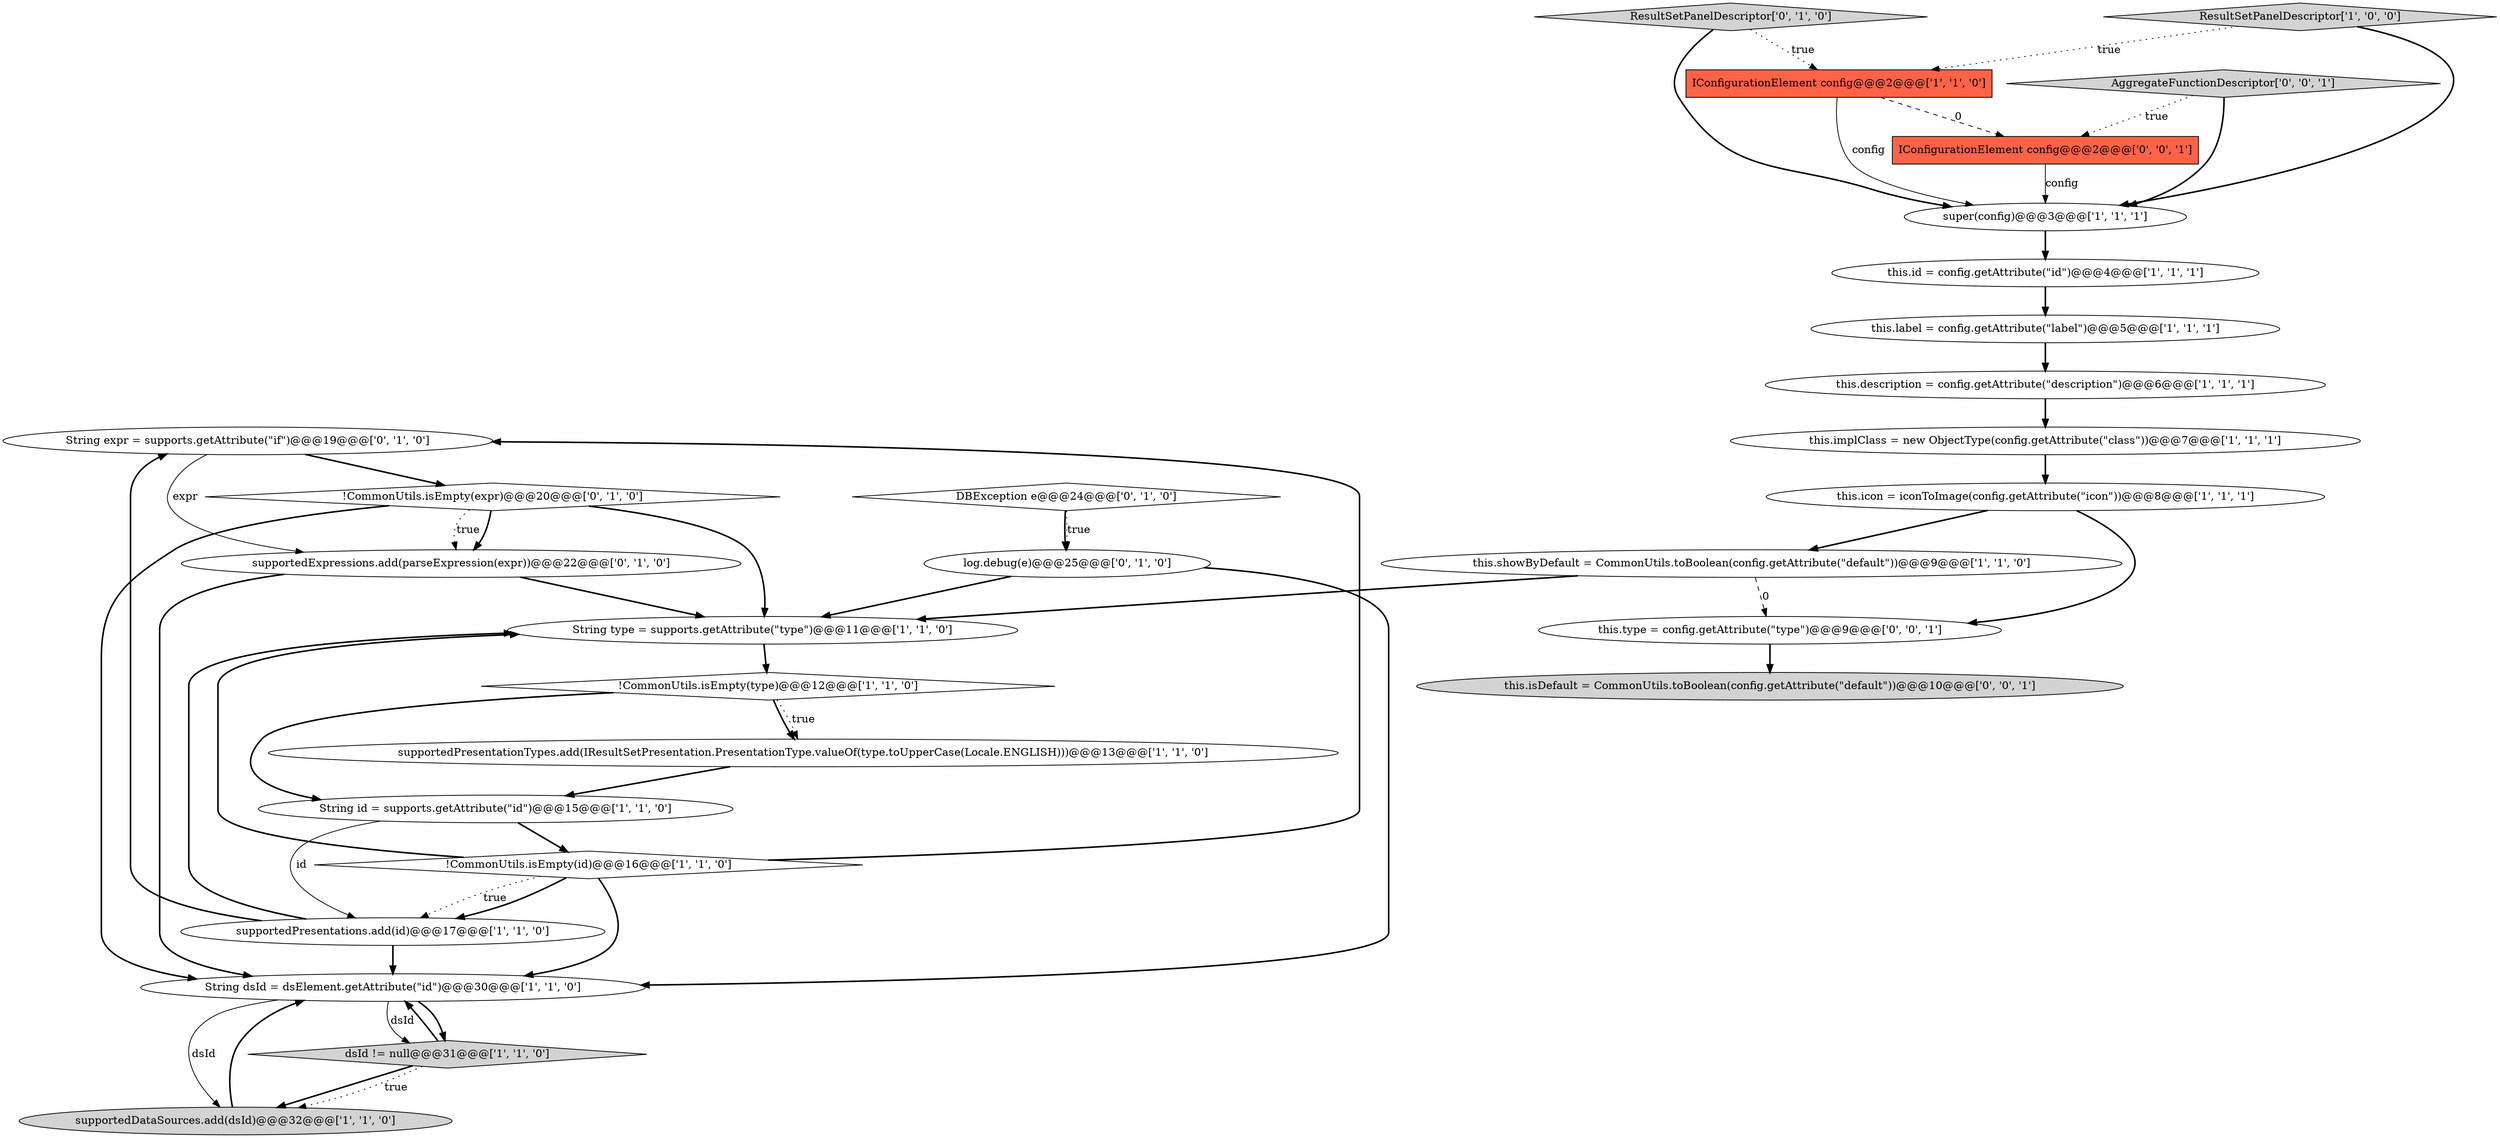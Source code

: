 digraph {
20 [style = filled, label = "String expr = supports.getAttribute(\"if\")@@@19@@@['0', '1', '0']", fillcolor = white, shape = ellipse image = "AAA1AAABBB2BBB"];
11 [style = filled, label = "!CommonUtils.isEmpty(type)@@@12@@@['1', '1', '0']", fillcolor = white, shape = diamond image = "AAA0AAABBB1BBB"];
12 [style = filled, label = "!CommonUtils.isEmpty(id)@@@16@@@['1', '1', '0']", fillcolor = white, shape = diamond image = "AAA0AAABBB1BBB"];
14 [style = filled, label = "this.icon = iconToImage(config.getAttribute(\"icon\"))@@@8@@@['1', '1', '1']", fillcolor = white, shape = ellipse image = "AAA0AAABBB1BBB"];
5 [style = filled, label = "this.description = config.getAttribute(\"description\")@@@6@@@['1', '1', '1']", fillcolor = white, shape = ellipse image = "AAA0AAABBB1BBB"];
4 [style = filled, label = "this.implClass = new ObjectType(config.getAttribute(\"class\"))@@@7@@@['1', '1', '1']", fillcolor = white, shape = ellipse image = "AAA0AAABBB1BBB"];
6 [style = filled, label = "String id = supports.getAttribute(\"id\")@@@15@@@['1', '1', '0']", fillcolor = white, shape = ellipse image = "AAA0AAABBB1BBB"];
23 [style = filled, label = "ResultSetPanelDescriptor['0', '1', '0']", fillcolor = lightgray, shape = diamond image = "AAA0AAABBB2BBB"];
19 [style = filled, label = "log.debug(e)@@@25@@@['0', '1', '0']", fillcolor = white, shape = ellipse image = "AAA1AAABBB2BBB"];
7 [style = filled, label = "supportedDataSources.add(dsId)@@@32@@@['1', '1', '0']", fillcolor = lightgray, shape = ellipse image = "AAA0AAABBB1BBB"];
16 [style = filled, label = "String type = supports.getAttribute(\"type\")@@@11@@@['1', '1', '0']", fillcolor = white, shape = ellipse image = "AAA0AAABBB1BBB"];
18 [style = filled, label = "DBException e@@@24@@@['0', '1', '0']", fillcolor = white, shape = diamond image = "AAA1AAABBB2BBB"];
9 [style = filled, label = "this.showByDefault = CommonUtils.toBoolean(config.getAttribute(\"default\"))@@@9@@@['1', '1', '0']", fillcolor = white, shape = ellipse image = "AAA0AAABBB1BBB"];
25 [style = filled, label = "this.type = config.getAttribute(\"type\")@@@9@@@['0', '0', '1']", fillcolor = white, shape = ellipse image = "AAA0AAABBB3BBB"];
3 [style = filled, label = "dsId != null@@@31@@@['1', '1', '0']", fillcolor = lightgray, shape = diamond image = "AAA0AAABBB1BBB"];
1 [style = filled, label = "supportedPresentationTypes.add(IResultSetPresentation.PresentationType.valueOf(type.toUpperCase(Locale.ENGLISH)))@@@13@@@['1', '1', '0']", fillcolor = white, shape = ellipse image = "AAA0AAABBB1BBB"];
8 [style = filled, label = "ResultSetPanelDescriptor['1', '0', '0']", fillcolor = lightgray, shape = diamond image = "AAA0AAABBB1BBB"];
15 [style = filled, label = "this.label = config.getAttribute(\"label\")@@@5@@@['1', '1', '1']", fillcolor = white, shape = ellipse image = "AAA0AAABBB1BBB"];
17 [style = filled, label = "super(config)@@@3@@@['1', '1', '1']", fillcolor = white, shape = ellipse image = "AAA0AAABBB1BBB"];
22 [style = filled, label = "supportedExpressions.add(parseExpression(expr))@@@22@@@['0', '1', '0']", fillcolor = white, shape = ellipse image = "AAA1AAABBB2BBB"];
0 [style = filled, label = "IConfigurationElement config@@@2@@@['1', '1', '0']", fillcolor = tomato, shape = box image = "AAA0AAABBB1BBB"];
2 [style = filled, label = "this.id = config.getAttribute(\"id\")@@@4@@@['1', '1', '1']", fillcolor = white, shape = ellipse image = "AAA0AAABBB1BBB"];
24 [style = filled, label = "this.isDefault = CommonUtils.toBoolean(config.getAttribute(\"default\"))@@@10@@@['0', '0', '1']", fillcolor = lightgray, shape = ellipse image = "AAA0AAABBB3BBB"];
21 [style = filled, label = "!CommonUtils.isEmpty(expr)@@@20@@@['0', '1', '0']", fillcolor = white, shape = diamond image = "AAA1AAABBB2BBB"];
26 [style = filled, label = "IConfigurationElement config@@@2@@@['0', '0', '1']", fillcolor = tomato, shape = box image = "AAA0AAABBB3BBB"];
13 [style = filled, label = "supportedPresentations.add(id)@@@17@@@['1', '1', '0']", fillcolor = white, shape = ellipse image = "AAA0AAABBB1BBB"];
27 [style = filled, label = "AggregateFunctionDescriptor['0', '0', '1']", fillcolor = lightgray, shape = diamond image = "AAA0AAABBB3BBB"];
10 [style = filled, label = "String dsId = dsElement.getAttribute(\"id\")@@@30@@@['1', '1', '0']", fillcolor = white, shape = ellipse image = "AAA0AAABBB1BBB"];
3->10 [style = bold, label=""];
0->26 [style = dashed, label="0"];
19->10 [style = bold, label=""];
21->22 [style = bold, label=""];
10->7 [style = solid, label="dsId"];
7->10 [style = bold, label=""];
6->13 [style = solid, label="id"];
9->16 [style = bold, label=""];
21->16 [style = bold, label=""];
25->24 [style = bold, label=""];
22->16 [style = bold, label=""];
12->13 [style = dotted, label="true"];
21->22 [style = dotted, label="true"];
14->9 [style = bold, label=""];
11->1 [style = bold, label=""];
11->6 [style = bold, label=""];
8->17 [style = bold, label=""];
27->26 [style = dotted, label="true"];
1->6 [style = bold, label=""];
3->7 [style = bold, label=""];
21->10 [style = bold, label=""];
5->4 [style = bold, label=""];
10->3 [style = bold, label=""];
12->13 [style = bold, label=""];
12->16 [style = bold, label=""];
19->16 [style = bold, label=""];
20->21 [style = bold, label=""];
12->10 [style = bold, label=""];
10->3 [style = solid, label="dsId"];
26->17 [style = solid, label="config"];
0->17 [style = solid, label="config"];
9->25 [style = dashed, label="0"];
23->0 [style = dotted, label="true"];
18->19 [style = bold, label=""];
13->16 [style = bold, label=""];
27->17 [style = bold, label=""];
11->1 [style = dotted, label="true"];
15->5 [style = bold, label=""];
12->20 [style = bold, label=""];
6->12 [style = bold, label=""];
18->19 [style = dotted, label="true"];
14->25 [style = bold, label=""];
4->14 [style = bold, label=""];
3->7 [style = dotted, label="true"];
13->20 [style = bold, label=""];
13->10 [style = bold, label=""];
23->17 [style = bold, label=""];
16->11 [style = bold, label=""];
22->10 [style = bold, label=""];
2->15 [style = bold, label=""];
8->0 [style = dotted, label="true"];
17->2 [style = bold, label=""];
20->22 [style = solid, label="expr"];
}
